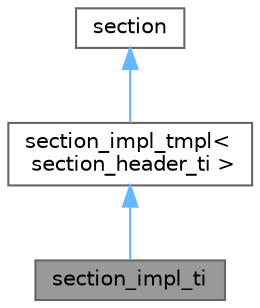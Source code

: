 digraph "section_impl_ti"
{
 // LATEX_PDF_SIZE
  bgcolor="transparent";
  edge [fontname=Helvetica,fontsize=10,labelfontname=Helvetica,labelfontsize=10];
  node [fontname=Helvetica,fontsize=10,shape=box,height=0.2,width=0.4];
  Node1 [id="Node000001",label="section_impl_ti",height=0.2,width=0.4,color="gray40", fillcolor="grey60", style="filled", fontcolor="black",tooltip="Class for accessing a COFF section, for the Texas Instruments format."];
  Node2 -> Node1 [id="edge1_Node000001_Node000002",dir="back",color="steelblue1",style="solid",tooltip=" "];
  Node2 [id="Node000002",label="section_impl_tmpl\<\l section_header_ti \>",height=0.2,width=0.4,color="gray40", fillcolor="white", style="filled",URL="$class_c_o_f_f_i_1_1section__impl__tmpl.html",tooltip=" "];
  Node3 -> Node2 [id="edge2_Node000002_Node000003",dir="back",color="steelblue1",style="solid",tooltip=" "];
  Node3 [id="Node000003",label="section",height=0.2,width=0.4,color="gray40", fillcolor="white", style="filled",URL="$class_c_o_f_f_i_1_1section.html",tooltip="Interface class for accessing a COFF section, for all the COFF architectures."];
}

